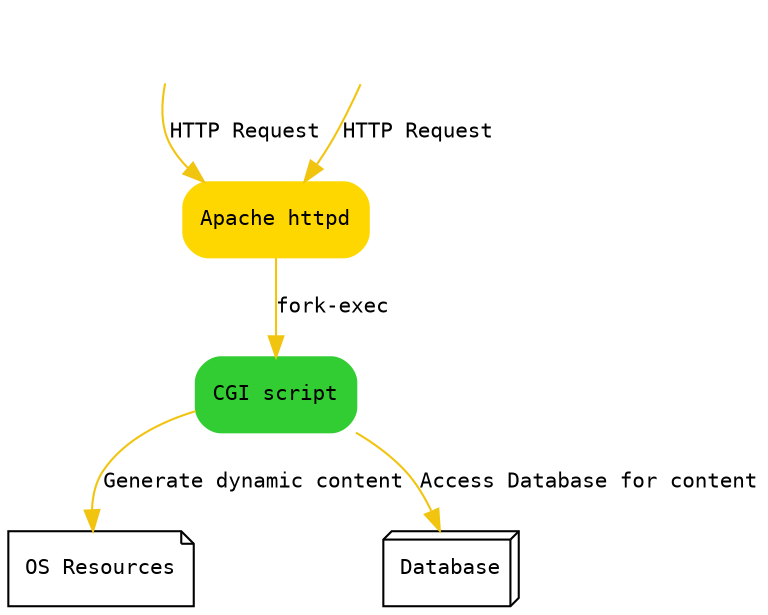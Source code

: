 digraph cgi{
    fontname="Consolas";
    fontsize=10;

    node [shape="Mrecord", fontname="Consolas", fontsize=10];
    edge [color="#F1C40F", fontname="Consolas", fontsize=10];

    chrome [shape="none", image="browser-icon-chrome-resized.png", label=""];
    firefox [shape="none", image="browser-icon-firefox-resized.png", label=""];

    apache [label="Apache httpd", style="filled", color="gold"];
    cgi [label="CGI script", style="filled", color="limegreen"];
    content [label="OS Resources", shape="note"];
    database[label="Database", shape="box3d"];

    firefox -> apache [label="HTTP Request"];
    chrome -> apache [label="HTTP Request"];
    apache -> cgi [label="fork-exec"];

    cgi -> content [label="Generate dynamic content"];
    cgi -> database[label="Access Database for content"];
}
